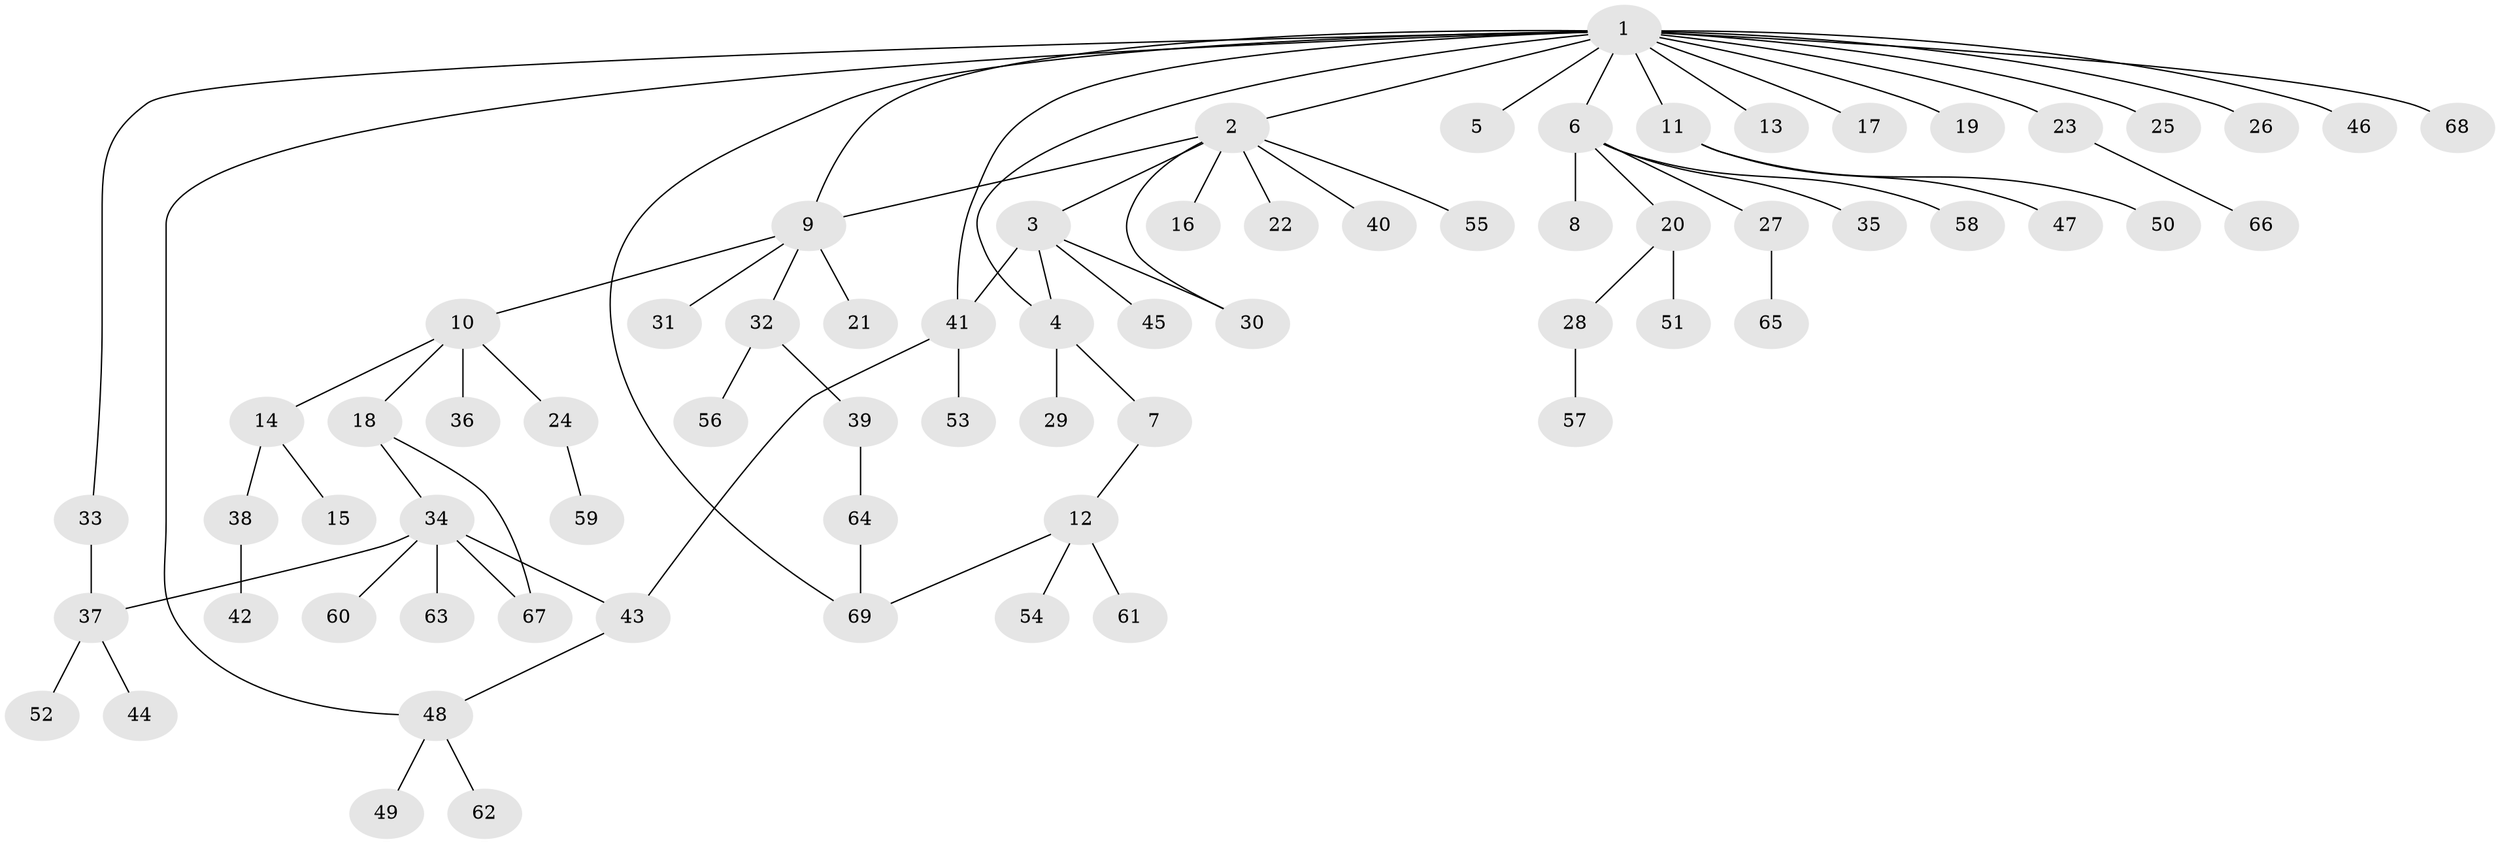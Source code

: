 // Generated by graph-tools (version 1.1) at 2025/01/03/09/25 03:01:46]
// undirected, 69 vertices, 78 edges
graph export_dot {
graph [start="1"]
  node [color=gray90,style=filled];
  1;
  2;
  3;
  4;
  5;
  6;
  7;
  8;
  9;
  10;
  11;
  12;
  13;
  14;
  15;
  16;
  17;
  18;
  19;
  20;
  21;
  22;
  23;
  24;
  25;
  26;
  27;
  28;
  29;
  30;
  31;
  32;
  33;
  34;
  35;
  36;
  37;
  38;
  39;
  40;
  41;
  42;
  43;
  44;
  45;
  46;
  47;
  48;
  49;
  50;
  51;
  52;
  53;
  54;
  55;
  56;
  57;
  58;
  59;
  60;
  61;
  62;
  63;
  64;
  65;
  66;
  67;
  68;
  69;
  1 -- 2;
  1 -- 4;
  1 -- 5;
  1 -- 6;
  1 -- 9;
  1 -- 11;
  1 -- 13;
  1 -- 17;
  1 -- 19;
  1 -- 23;
  1 -- 25;
  1 -- 26;
  1 -- 33;
  1 -- 41;
  1 -- 46;
  1 -- 48;
  1 -- 68;
  1 -- 69;
  2 -- 3;
  2 -- 9;
  2 -- 16;
  2 -- 22;
  2 -- 30;
  2 -- 40;
  2 -- 55;
  3 -- 4;
  3 -- 30;
  3 -- 41;
  3 -- 45;
  4 -- 7;
  4 -- 29;
  6 -- 8;
  6 -- 20;
  6 -- 27;
  6 -- 35;
  6 -- 58;
  7 -- 12;
  9 -- 10;
  9 -- 21;
  9 -- 31;
  9 -- 32;
  10 -- 14;
  10 -- 18;
  10 -- 24;
  10 -- 36;
  11 -- 47;
  11 -- 50;
  12 -- 54;
  12 -- 61;
  12 -- 69;
  14 -- 15;
  14 -- 38;
  18 -- 34;
  18 -- 67;
  20 -- 28;
  20 -- 51;
  23 -- 66;
  24 -- 59;
  27 -- 65;
  28 -- 57;
  32 -- 39;
  32 -- 56;
  33 -- 37;
  34 -- 37;
  34 -- 43;
  34 -- 60;
  34 -- 63;
  34 -- 67;
  37 -- 44;
  37 -- 52;
  38 -- 42;
  39 -- 64;
  41 -- 43;
  41 -- 53;
  43 -- 48;
  48 -- 49;
  48 -- 62;
  64 -- 69;
}
